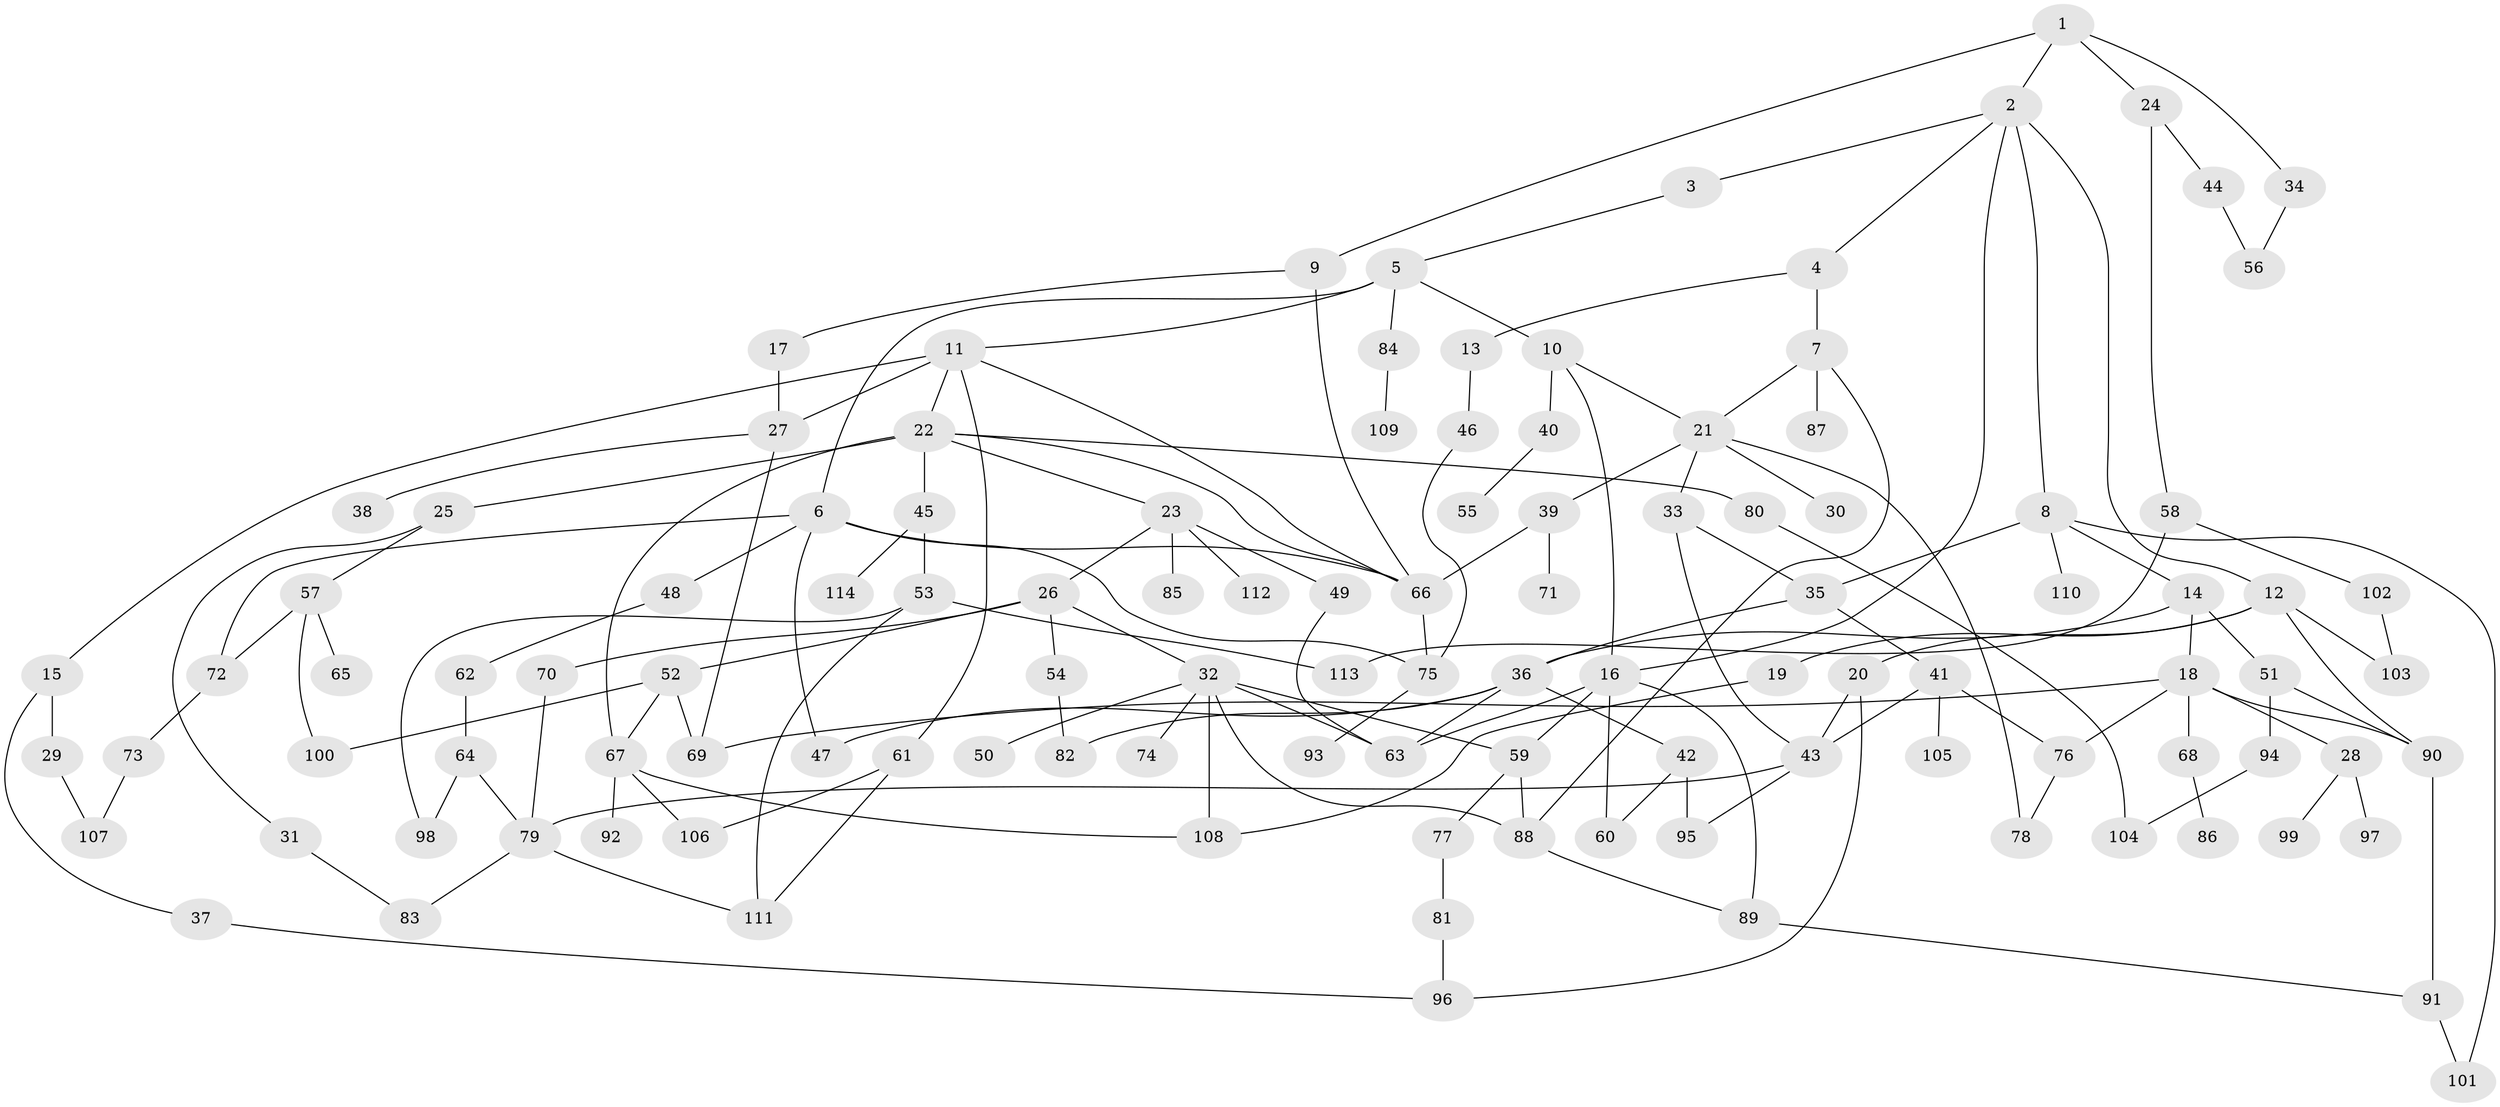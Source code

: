 // coarse degree distribution, {5: 0.11267605633802817, 6: 0.08450704225352113, 3: 0.2112676056338028, 7: 0.07042253521126761, 4: 0.056338028169014086, 2: 0.23943661971830985, 10: 0.014084507042253521, 1: 0.19718309859154928, 8: 0.014084507042253521}
// Generated by graph-tools (version 1.1) at 2025/41/03/06/25 10:41:28]
// undirected, 114 vertices, 164 edges
graph export_dot {
graph [start="1"]
  node [color=gray90,style=filled];
  1;
  2;
  3;
  4;
  5;
  6;
  7;
  8;
  9;
  10;
  11;
  12;
  13;
  14;
  15;
  16;
  17;
  18;
  19;
  20;
  21;
  22;
  23;
  24;
  25;
  26;
  27;
  28;
  29;
  30;
  31;
  32;
  33;
  34;
  35;
  36;
  37;
  38;
  39;
  40;
  41;
  42;
  43;
  44;
  45;
  46;
  47;
  48;
  49;
  50;
  51;
  52;
  53;
  54;
  55;
  56;
  57;
  58;
  59;
  60;
  61;
  62;
  63;
  64;
  65;
  66;
  67;
  68;
  69;
  70;
  71;
  72;
  73;
  74;
  75;
  76;
  77;
  78;
  79;
  80;
  81;
  82;
  83;
  84;
  85;
  86;
  87;
  88;
  89;
  90;
  91;
  92;
  93;
  94;
  95;
  96;
  97;
  98;
  99;
  100;
  101;
  102;
  103;
  104;
  105;
  106;
  107;
  108;
  109;
  110;
  111;
  112;
  113;
  114;
  1 -- 2;
  1 -- 9;
  1 -- 24;
  1 -- 34;
  2 -- 3;
  2 -- 4;
  2 -- 8;
  2 -- 12;
  2 -- 16;
  3 -- 5;
  4 -- 7;
  4 -- 13;
  5 -- 6;
  5 -- 10;
  5 -- 11;
  5 -- 84;
  6 -- 48;
  6 -- 72;
  6 -- 66;
  6 -- 47;
  6 -- 75;
  7 -- 21;
  7 -- 87;
  7 -- 88;
  8 -- 14;
  8 -- 110;
  8 -- 35;
  8 -- 101;
  9 -- 17;
  9 -- 66;
  10 -- 40;
  10 -- 21;
  10 -- 16;
  11 -- 15;
  11 -- 22;
  11 -- 27;
  11 -- 61;
  11 -- 66;
  12 -- 19;
  12 -- 20;
  12 -- 90;
  12 -- 103;
  13 -- 46;
  14 -- 18;
  14 -- 51;
  14 -- 36;
  15 -- 29;
  15 -- 37;
  16 -- 60;
  16 -- 89;
  16 -- 59;
  16 -- 63;
  17 -- 27;
  18 -- 28;
  18 -- 68;
  18 -- 90;
  18 -- 69;
  18 -- 76;
  19 -- 108;
  20 -- 96;
  20 -- 43;
  21 -- 30;
  21 -- 33;
  21 -- 39;
  21 -- 78;
  22 -- 23;
  22 -- 25;
  22 -- 45;
  22 -- 80;
  22 -- 66;
  22 -- 67;
  23 -- 26;
  23 -- 49;
  23 -- 85;
  23 -- 112;
  24 -- 44;
  24 -- 58;
  25 -- 31;
  25 -- 57;
  26 -- 32;
  26 -- 52;
  26 -- 54;
  26 -- 70;
  27 -- 38;
  27 -- 69;
  28 -- 97;
  28 -- 99;
  29 -- 107;
  31 -- 83;
  32 -- 50;
  32 -- 59;
  32 -- 74;
  32 -- 63;
  32 -- 108;
  32 -- 88;
  33 -- 35;
  33 -- 43;
  34 -- 56;
  35 -- 36;
  35 -- 41;
  36 -- 42;
  36 -- 47;
  36 -- 63;
  36 -- 82;
  37 -- 96;
  39 -- 71;
  39 -- 66;
  40 -- 55;
  41 -- 43;
  41 -- 76;
  41 -- 105;
  42 -- 95;
  42 -- 60;
  43 -- 79;
  43 -- 95;
  44 -- 56;
  45 -- 53;
  45 -- 114;
  46 -- 75;
  48 -- 62;
  49 -- 63;
  51 -- 90;
  51 -- 94;
  52 -- 67;
  52 -- 69;
  52 -- 100;
  53 -- 111;
  53 -- 113;
  53 -- 98;
  54 -- 82;
  57 -- 65;
  57 -- 100;
  57 -- 72;
  58 -- 102;
  58 -- 113;
  59 -- 77;
  59 -- 88;
  61 -- 106;
  61 -- 111;
  62 -- 64;
  64 -- 98;
  64 -- 79;
  66 -- 75;
  67 -- 92;
  67 -- 106;
  67 -- 108;
  68 -- 86;
  70 -- 79;
  72 -- 73;
  73 -- 107;
  75 -- 93;
  76 -- 78;
  77 -- 81;
  79 -- 111;
  79 -- 83;
  80 -- 104;
  81 -- 96;
  84 -- 109;
  88 -- 89;
  89 -- 91;
  90 -- 91;
  91 -- 101;
  94 -- 104;
  102 -- 103;
}
